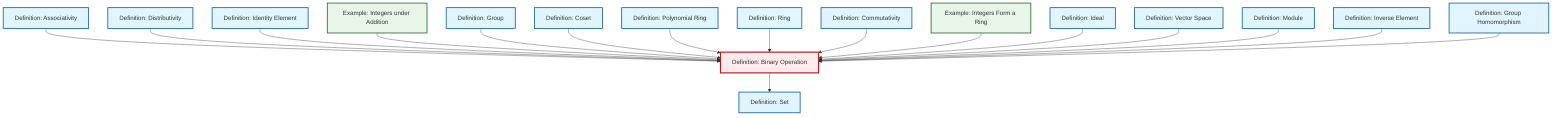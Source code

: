 graph TD
    classDef definition fill:#e1f5fe,stroke:#01579b,stroke-width:2px
    classDef theorem fill:#f3e5f5,stroke:#4a148c,stroke-width:2px
    classDef axiom fill:#fff3e0,stroke:#e65100,stroke-width:2px
    classDef example fill:#e8f5e9,stroke:#1b5e20,stroke-width:2px
    classDef current fill:#ffebee,stroke:#b71c1c,stroke-width:3px
    def-ideal["Definition: Ideal"]:::definition
    def-set["Definition: Set"]:::definition
    def-distributivity["Definition: Distributivity"]:::definition
    def-homomorphism["Definition: Group Homomorphism"]:::definition
    def-inverse-element["Definition: Inverse Element"]:::definition
    def-group["Definition: Group"]:::definition
    ex-integers-ring["Example: Integers Form a Ring"]:::example
    def-module["Definition: Module"]:::definition
    def-identity-element["Definition: Identity Element"]:::definition
    ex-integers-addition["Example: Integers under Addition"]:::example
    def-commutativity["Definition: Commutativity"]:::definition
    def-binary-operation["Definition: Binary Operation"]:::definition
    def-ring["Definition: Ring"]:::definition
    def-coset["Definition: Coset"]:::definition
    def-vector-space["Definition: Vector Space"]:::definition
    def-associativity["Definition: Associativity"]:::definition
    def-polynomial-ring["Definition: Polynomial Ring"]:::definition
    def-associativity --> def-binary-operation
    def-binary-operation --> def-set
    def-distributivity --> def-binary-operation
    def-identity-element --> def-binary-operation
    ex-integers-addition --> def-binary-operation
    def-group --> def-binary-operation
    def-coset --> def-binary-operation
    def-polynomial-ring --> def-binary-operation
    def-ring --> def-binary-operation
    def-commutativity --> def-binary-operation
    ex-integers-ring --> def-binary-operation
    def-ideal --> def-binary-operation
    def-vector-space --> def-binary-operation
    def-module --> def-binary-operation
    def-inverse-element --> def-binary-operation
    def-homomorphism --> def-binary-operation
    class def-binary-operation current